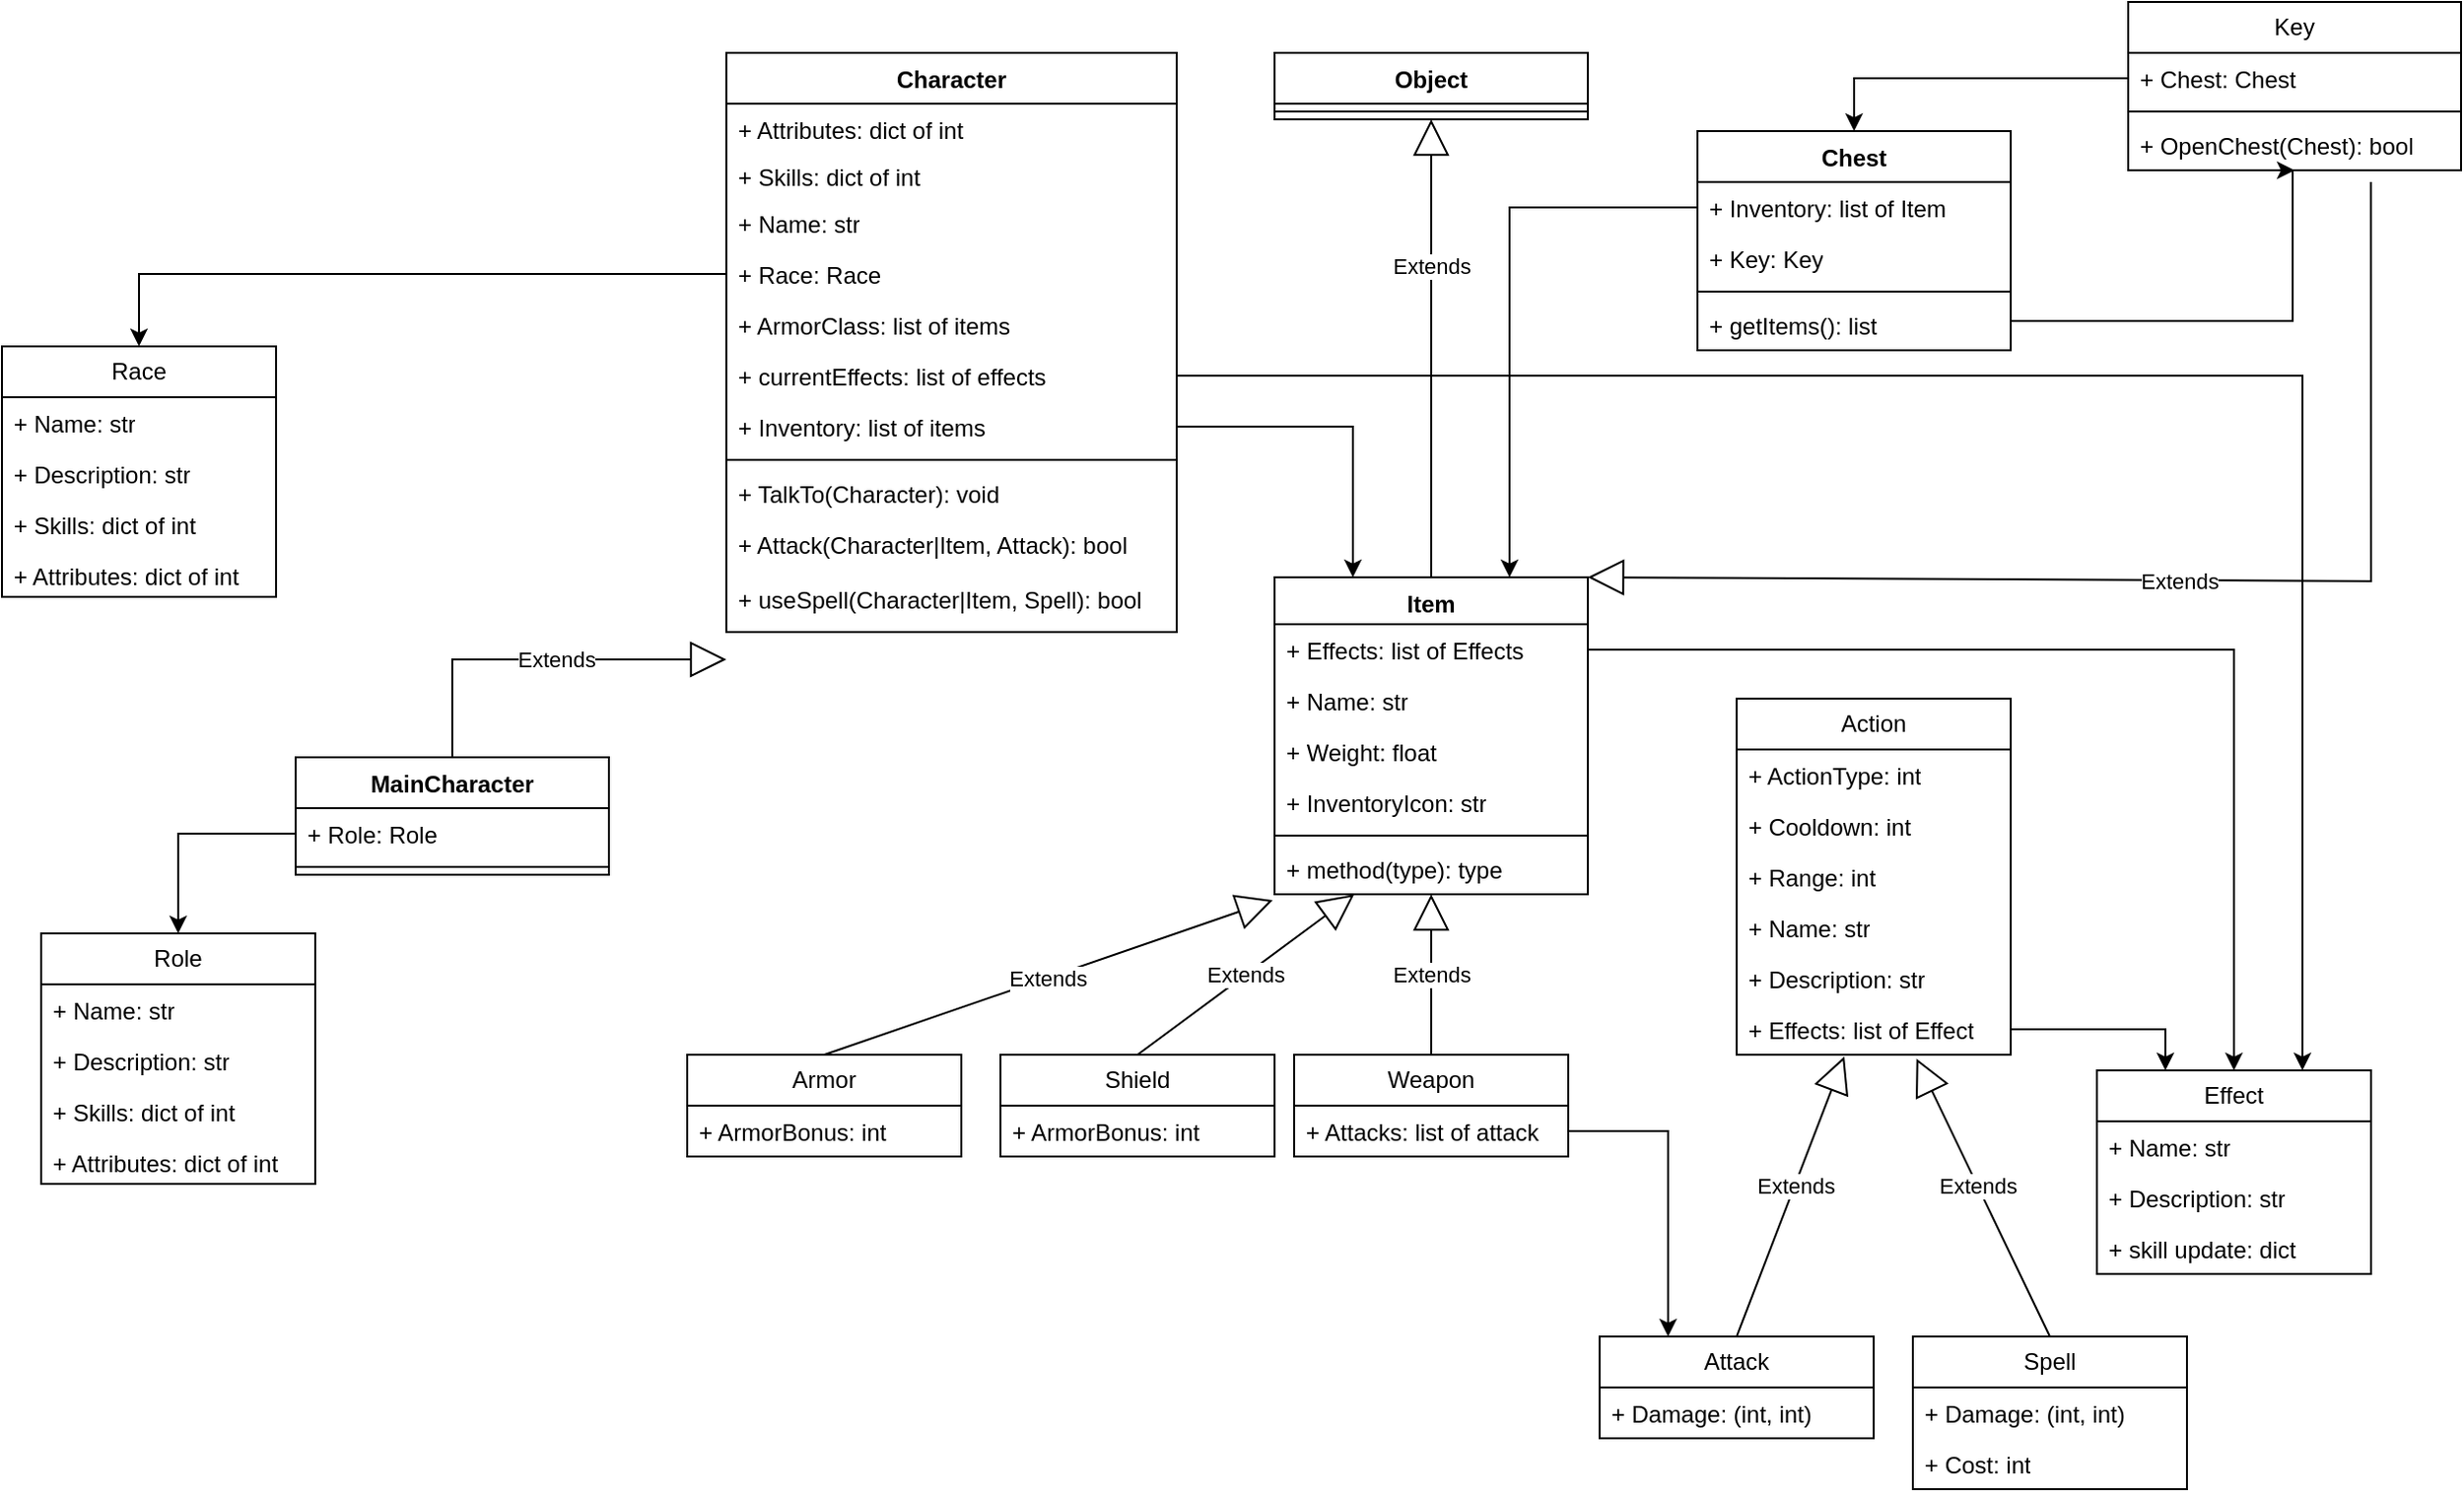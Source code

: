 <mxfile version="22.0.8" type="device">
  <diagram id="C5RBs43oDa-KdzZeNtuy" name="Page-1">
    <mxGraphModel dx="1313" dy="1535" grid="1" gridSize="10" guides="1" tooltips="1" connect="1" arrows="1" fold="1" page="1" pageScale="1" pageWidth="1169" pageHeight="827" math="0" shadow="0">
      <root>
        <mxCell id="WIyWlLk6GJQsqaUBKTNV-0" />
        <mxCell id="WIyWlLk6GJQsqaUBKTNV-1" parent="WIyWlLk6GJQsqaUBKTNV-0" />
        <mxCell id="-Of4wombczSzE261W_Wt-4" value="Character" style="swimlane;fontStyle=1;align=center;verticalAlign=top;childLayout=stackLayout;horizontal=1;startSize=26;horizontalStack=0;resizeParent=1;resizeParentMax=0;resizeLast=0;collapsible=1;marginBottom=0;whiteSpace=wrap;html=1;" parent="WIyWlLk6GJQsqaUBKTNV-1" vertex="1">
          <mxGeometry x="410" y="10" width="230" height="296" as="geometry" />
        </mxCell>
        <mxCell id="-Of4wombczSzE261W_Wt-5" value="&lt;div&gt;+ Attributes: dict of int&lt;/div&gt;" style="text;strokeColor=none;fillColor=none;align=left;verticalAlign=top;spacingLeft=4;spacingRight=4;overflow=hidden;rotatable=0;points=[[0,0.5],[1,0.5]];portConstraint=eastwest;whiteSpace=wrap;html=1;" parent="-Of4wombczSzE261W_Wt-4" vertex="1">
          <mxGeometry y="26" width="230" height="24" as="geometry" />
        </mxCell>
        <mxCell id="MOUdnY-caVPUV64y-SFN-2" value="&lt;div&gt;+ Skills: dict of int&lt;/div&gt;" style="text;strokeColor=none;fillColor=none;align=left;verticalAlign=top;spacingLeft=4;spacingRight=4;overflow=hidden;rotatable=0;points=[[0,0.5],[1,0.5]];portConstraint=eastwest;whiteSpace=wrap;html=1;" parent="-Of4wombczSzE261W_Wt-4" vertex="1">
          <mxGeometry y="50" width="230" height="24" as="geometry" />
        </mxCell>
        <mxCell id="-Of4wombczSzE261W_Wt-9" value="+ Name: str" style="text;strokeColor=none;fillColor=none;align=left;verticalAlign=top;spacingLeft=4;spacingRight=4;overflow=hidden;rotatable=0;points=[[0,0.5],[1,0.5]];portConstraint=eastwest;whiteSpace=wrap;html=1;" parent="-Of4wombczSzE261W_Wt-4" vertex="1">
          <mxGeometry y="74" width="230" height="26" as="geometry" />
        </mxCell>
        <mxCell id="-Of4wombczSzE261W_Wt-31" value="+ Race: Race" style="text;strokeColor=none;fillColor=none;align=left;verticalAlign=top;spacingLeft=4;spacingRight=4;overflow=hidden;rotatable=0;points=[[0,0.5],[1,0.5]];portConstraint=eastwest;whiteSpace=wrap;html=1;" parent="-Of4wombczSzE261W_Wt-4" vertex="1">
          <mxGeometry y="100" width="230" height="26" as="geometry" />
        </mxCell>
        <mxCell id="fvTu0mUYT2evhwTE3Fbc-13" value="+ ArmorClass: list of items" style="text;strokeColor=none;fillColor=none;align=left;verticalAlign=top;spacingLeft=4;spacingRight=4;overflow=hidden;rotatable=0;points=[[0,0.5],[1,0.5]];portConstraint=eastwest;whiteSpace=wrap;html=1;" parent="-Of4wombczSzE261W_Wt-4" vertex="1">
          <mxGeometry y="126" width="230" height="26" as="geometry" />
        </mxCell>
        <mxCell id="-Of4wombczSzE261W_Wt-10" value="+ currentEffects: list of effects" style="text;strokeColor=none;fillColor=none;align=left;verticalAlign=top;spacingLeft=4;spacingRight=4;overflow=hidden;rotatable=0;points=[[0,0.5],[1,0.5]];portConstraint=eastwest;whiteSpace=wrap;html=1;" parent="-Of4wombczSzE261W_Wt-4" vertex="1">
          <mxGeometry y="152" width="230" height="26" as="geometry" />
        </mxCell>
        <mxCell id="0DcOEsJYZmG5Nri_Sr45-0" value="+ Inventory: list of items" style="text;strokeColor=none;fillColor=none;align=left;verticalAlign=top;spacingLeft=4;spacingRight=4;overflow=hidden;rotatable=0;points=[[0,0.5],[1,0.5]];portConstraint=eastwest;whiteSpace=wrap;html=1;" parent="-Of4wombczSzE261W_Wt-4" vertex="1">
          <mxGeometry y="178" width="230" height="26" as="geometry" />
        </mxCell>
        <mxCell id="-Of4wombczSzE261W_Wt-6" value="" style="line;strokeWidth=1;fillColor=none;align=left;verticalAlign=middle;spacingTop=-1;spacingLeft=3;spacingRight=3;rotatable=0;labelPosition=right;points=[];portConstraint=eastwest;strokeColor=inherit;" parent="-Of4wombczSzE261W_Wt-4" vertex="1">
          <mxGeometry y="204" width="230" height="8" as="geometry" />
        </mxCell>
        <mxCell id="fvTu0mUYT2evhwTE3Fbc-17" value="&lt;div&gt;+ TalkTo(Character): void&lt;/div&gt;" style="text;strokeColor=none;fillColor=none;align=left;verticalAlign=top;spacingLeft=4;spacingRight=4;overflow=hidden;rotatable=0;points=[[0,0.5],[1,0.5]];portConstraint=eastwest;whiteSpace=wrap;html=1;" parent="-Of4wombczSzE261W_Wt-4" vertex="1">
          <mxGeometry y="212" width="230" height="26" as="geometry" />
        </mxCell>
        <mxCell id="fvTu0mUYT2evhwTE3Fbc-18" value="+ Attack(Character|Item, Attack): bool" style="text;strokeColor=none;fillColor=none;align=left;verticalAlign=top;spacingLeft=4;spacingRight=4;overflow=hidden;rotatable=0;points=[[0,0.5],[1,0.5]];portConstraint=eastwest;whiteSpace=wrap;html=1;" parent="-Of4wombczSzE261W_Wt-4" vertex="1">
          <mxGeometry y="238" width="230" height="28" as="geometry" />
        </mxCell>
        <mxCell id="fvTu0mUYT2evhwTE3Fbc-14" value="+ useSpell(Character|Item, Spell): bool" style="text;strokeColor=none;fillColor=none;align=left;verticalAlign=top;spacingLeft=4;spacingRight=4;overflow=hidden;rotatable=0;points=[[0,0.5],[1,0.5]];portConstraint=eastwest;whiteSpace=wrap;html=1;" parent="-Of4wombczSzE261W_Wt-4" vertex="1">
          <mxGeometry y="266" width="230" height="30" as="geometry" />
        </mxCell>
        <mxCell id="-Of4wombczSzE261W_Wt-17" value="Item" style="swimlane;fontStyle=1;align=center;verticalAlign=top;childLayout=stackLayout;horizontal=1;startSize=24;horizontalStack=0;resizeParent=1;resizeParentMax=0;resizeLast=0;collapsible=1;marginBottom=0;whiteSpace=wrap;html=1;" parent="WIyWlLk6GJQsqaUBKTNV-1" vertex="1">
          <mxGeometry x="690" y="278" width="160" height="162" as="geometry" />
        </mxCell>
        <mxCell id="-Of4wombczSzE261W_Wt-18" value="+ Effects: list of Effects" style="text;strokeColor=none;fillColor=none;align=left;verticalAlign=top;spacingLeft=4;spacingRight=4;overflow=hidden;rotatable=0;points=[[0,0.5],[1,0.5]];portConstraint=eastwest;whiteSpace=wrap;html=1;" parent="-Of4wombczSzE261W_Wt-17" vertex="1">
          <mxGeometry y="24" width="160" height="26" as="geometry" />
        </mxCell>
        <mxCell id="-Of4wombczSzE261W_Wt-29" value="+ Name: str" style="text;strokeColor=none;fillColor=none;align=left;verticalAlign=top;spacingLeft=4;spacingRight=4;overflow=hidden;rotatable=0;points=[[0,0.5],[1,0.5]];portConstraint=eastwest;whiteSpace=wrap;html=1;" parent="-Of4wombczSzE261W_Wt-17" vertex="1">
          <mxGeometry y="50" width="160" height="26" as="geometry" />
        </mxCell>
        <mxCell id="-Of4wombczSzE261W_Wt-30" value="+ Weight: float" style="text;strokeColor=none;fillColor=none;align=left;verticalAlign=top;spacingLeft=4;spacingRight=4;overflow=hidden;rotatable=0;points=[[0,0.5],[1,0.5]];portConstraint=eastwest;whiteSpace=wrap;html=1;" parent="-Of4wombczSzE261W_Wt-17" vertex="1">
          <mxGeometry y="76" width="160" height="26" as="geometry" />
        </mxCell>
        <mxCell id="RPRa-cRDc_pOU4jcmgdS-2" value="+ InventoryIcon: str" style="text;strokeColor=none;fillColor=none;align=left;verticalAlign=top;spacingLeft=4;spacingRight=4;overflow=hidden;rotatable=0;points=[[0,0.5],[1,0.5]];portConstraint=eastwest;whiteSpace=wrap;html=1;" parent="-Of4wombczSzE261W_Wt-17" vertex="1">
          <mxGeometry y="102" width="160" height="26" as="geometry" />
        </mxCell>
        <mxCell id="-Of4wombczSzE261W_Wt-19" value="" style="line;strokeWidth=1;fillColor=none;align=left;verticalAlign=middle;spacingTop=-1;spacingLeft=3;spacingRight=3;rotatable=0;labelPosition=right;points=[];portConstraint=eastwest;strokeColor=inherit;" parent="-Of4wombczSzE261W_Wt-17" vertex="1">
          <mxGeometry y="128" width="160" height="8" as="geometry" />
        </mxCell>
        <mxCell id="-Of4wombczSzE261W_Wt-20" value="+ method(type): type" style="text;strokeColor=none;fillColor=none;align=left;verticalAlign=top;spacingLeft=4;spacingRight=4;overflow=hidden;rotatable=0;points=[[0,0.5],[1,0.5]];portConstraint=eastwest;whiteSpace=wrap;html=1;" parent="-Of4wombczSzE261W_Wt-17" vertex="1">
          <mxGeometry y="136" width="160" height="26" as="geometry" />
        </mxCell>
        <mxCell id="-Of4wombczSzE261W_Wt-21" style="edgeStyle=orthogonalEdgeStyle;rounded=0;orthogonalLoop=1;jettySize=auto;html=1;exitX=1;exitY=0.5;exitDx=0;exitDy=0;entryX=0.25;entryY=0;entryDx=0;entryDy=0;" parent="WIyWlLk6GJQsqaUBKTNV-1" source="0DcOEsJYZmG5Nri_Sr45-0" target="-Of4wombczSzE261W_Wt-17" edge="1">
          <mxGeometry relative="1" as="geometry" />
        </mxCell>
        <mxCell id="-Of4wombczSzE261W_Wt-22" value="Effect" style="swimlane;fontStyle=0;childLayout=stackLayout;horizontal=1;startSize=26;fillColor=none;horizontalStack=0;resizeParent=1;resizeParentMax=0;resizeLast=0;collapsible=1;marginBottom=0;whiteSpace=wrap;html=1;" parent="WIyWlLk6GJQsqaUBKTNV-1" vertex="1">
          <mxGeometry x="1110" y="530" width="140" height="104" as="geometry" />
        </mxCell>
        <mxCell id="-Of4wombczSzE261W_Wt-23" value="+ Name: str" style="text;strokeColor=none;fillColor=none;align=left;verticalAlign=top;spacingLeft=4;spacingRight=4;overflow=hidden;rotatable=0;points=[[0,0.5],[1,0.5]];portConstraint=eastwest;whiteSpace=wrap;html=1;" parent="-Of4wombczSzE261W_Wt-22" vertex="1">
          <mxGeometry y="26" width="140" height="26" as="geometry" />
        </mxCell>
        <mxCell id="-Of4wombczSzE261W_Wt-24" value="+ Description: str" style="text;strokeColor=none;fillColor=none;align=left;verticalAlign=top;spacingLeft=4;spacingRight=4;overflow=hidden;rotatable=0;points=[[0,0.5],[1,0.5]];portConstraint=eastwest;whiteSpace=wrap;html=1;" parent="-Of4wombczSzE261W_Wt-22" vertex="1">
          <mxGeometry y="52" width="140" height="26" as="geometry" />
        </mxCell>
        <mxCell id="-Of4wombczSzE261W_Wt-25" value="+ skill update: dict" style="text;strokeColor=none;fillColor=none;align=left;verticalAlign=top;spacingLeft=4;spacingRight=4;overflow=hidden;rotatable=0;points=[[0,0.5],[1,0.5]];portConstraint=eastwest;whiteSpace=wrap;html=1;" parent="-Of4wombczSzE261W_Wt-22" vertex="1">
          <mxGeometry y="78" width="140" height="26" as="geometry" />
        </mxCell>
        <mxCell id="-Of4wombczSzE261W_Wt-26" style="edgeStyle=orthogonalEdgeStyle;rounded=0;orthogonalLoop=1;jettySize=auto;html=1;exitX=1;exitY=0.5;exitDx=0;exitDy=0;entryX=0.5;entryY=0;entryDx=0;entryDy=0;" parent="WIyWlLk6GJQsqaUBKTNV-1" source="-Of4wombczSzE261W_Wt-18" target="-Of4wombczSzE261W_Wt-22" edge="1">
          <mxGeometry relative="1" as="geometry" />
        </mxCell>
        <mxCell id="-Of4wombczSzE261W_Wt-33" value="MainCharacter" style="swimlane;fontStyle=1;align=center;verticalAlign=top;childLayout=stackLayout;horizontal=1;startSize=26;horizontalStack=0;resizeParent=1;resizeParentMax=0;resizeLast=0;collapsible=1;marginBottom=0;whiteSpace=wrap;html=1;" parent="WIyWlLk6GJQsqaUBKTNV-1" vertex="1">
          <mxGeometry x="190" y="370" width="160" height="60" as="geometry" />
        </mxCell>
        <mxCell id="-Of4wombczSzE261W_Wt-37" value="+ Role: Role " style="text;strokeColor=none;fillColor=none;align=left;verticalAlign=top;spacingLeft=4;spacingRight=4;overflow=hidden;rotatable=0;points=[[0,0.5],[1,0.5]];portConstraint=eastwest;whiteSpace=wrap;html=1;" parent="-Of4wombczSzE261W_Wt-33" vertex="1">
          <mxGeometry y="26" width="160" height="26" as="geometry" />
        </mxCell>
        <mxCell id="-Of4wombczSzE261W_Wt-39" value="" style="line;strokeWidth=1;fillColor=none;align=left;verticalAlign=middle;spacingTop=-1;spacingLeft=3;spacingRight=3;rotatable=0;labelPosition=right;points=[];portConstraint=eastwest;strokeColor=inherit;" parent="-Of4wombczSzE261W_Wt-33" vertex="1">
          <mxGeometry y="52" width="160" height="8" as="geometry" />
        </mxCell>
        <mxCell id="-Of4wombczSzE261W_Wt-43" value="Extends" style="endArrow=block;endSize=16;endFill=0;html=1;rounded=0;exitX=0.5;exitY=0;exitDx=0;exitDy=0;" parent="WIyWlLk6GJQsqaUBKTNV-1" source="-Of4wombczSzE261W_Wt-33" edge="1">
          <mxGeometry x="0.085" width="160" relative="1" as="geometry">
            <mxPoint x="410" y="444" as="sourcePoint" />
            <mxPoint x="410" y="320" as="targetPoint" />
            <Array as="points">
              <mxPoint x="270" y="320" />
            </Array>
            <mxPoint as="offset" />
          </mxGeometry>
        </mxCell>
        <mxCell id="z-vl7wbVkfQlI0P1TKPX-2" value="Race" style="swimlane;fontStyle=0;childLayout=stackLayout;horizontal=1;startSize=26;fillColor=none;horizontalStack=0;resizeParent=1;resizeParentMax=0;resizeLast=0;collapsible=1;marginBottom=0;whiteSpace=wrap;html=1;" parent="WIyWlLk6GJQsqaUBKTNV-1" vertex="1">
          <mxGeometry x="40" y="160" width="140" height="128" as="geometry" />
        </mxCell>
        <mxCell id="z-vl7wbVkfQlI0P1TKPX-3" value="+ Name: str" style="text;strokeColor=none;fillColor=none;align=left;verticalAlign=top;spacingLeft=4;spacingRight=4;overflow=hidden;rotatable=0;points=[[0,0.5],[1,0.5]];portConstraint=eastwest;whiteSpace=wrap;html=1;" parent="z-vl7wbVkfQlI0P1TKPX-2" vertex="1">
          <mxGeometry y="26" width="140" height="26" as="geometry" />
        </mxCell>
        <mxCell id="z-vl7wbVkfQlI0P1TKPX-4" value="+ Description: str" style="text;strokeColor=none;fillColor=none;align=left;verticalAlign=top;spacingLeft=4;spacingRight=4;overflow=hidden;rotatable=0;points=[[0,0.5],[1,0.5]];portConstraint=eastwest;whiteSpace=wrap;html=1;" parent="z-vl7wbVkfQlI0P1TKPX-2" vertex="1">
          <mxGeometry y="52" width="140" height="26" as="geometry" />
        </mxCell>
        <mxCell id="z-vl7wbVkfQlI0P1TKPX-5" value="+ Skills: dict of int" style="text;strokeColor=none;fillColor=none;align=left;verticalAlign=top;spacingLeft=4;spacingRight=4;overflow=hidden;rotatable=0;points=[[0,0.5],[1,0.5]];portConstraint=eastwest;whiteSpace=wrap;html=1;" parent="z-vl7wbVkfQlI0P1TKPX-2" vertex="1">
          <mxGeometry y="78" width="140" height="26" as="geometry" />
        </mxCell>
        <mxCell id="qp2rWRi1lzfYH8NBM5x0-27" value="&lt;div&gt;+ Attributes: dict of int&lt;/div&gt;" style="text;strokeColor=none;fillColor=none;align=left;verticalAlign=top;spacingLeft=4;spacingRight=4;overflow=hidden;rotatable=0;points=[[0,0.5],[1,0.5]];portConstraint=eastwest;whiteSpace=wrap;html=1;" parent="z-vl7wbVkfQlI0P1TKPX-2" vertex="1">
          <mxGeometry y="104" width="140" height="24" as="geometry" />
        </mxCell>
        <mxCell id="z-vl7wbVkfQlI0P1TKPX-6" style="edgeStyle=orthogonalEdgeStyle;rounded=0;orthogonalLoop=1;jettySize=auto;html=1;exitX=0;exitY=0.5;exitDx=0;exitDy=0;entryX=0.5;entryY=0;entryDx=0;entryDy=0;" parent="WIyWlLk6GJQsqaUBKTNV-1" source="-Of4wombczSzE261W_Wt-31" target="z-vl7wbVkfQlI0P1TKPX-2" edge="1">
          <mxGeometry relative="1" as="geometry" />
        </mxCell>
        <mxCell id="z-vl7wbVkfQlI0P1TKPX-7" value="Spell" style="swimlane;fontStyle=0;childLayout=stackLayout;horizontal=1;startSize=26;fillColor=none;horizontalStack=0;resizeParent=1;resizeParentMax=0;resizeLast=0;collapsible=1;marginBottom=0;whiteSpace=wrap;html=1;" parent="WIyWlLk6GJQsqaUBKTNV-1" vertex="1">
          <mxGeometry x="1016" y="666" width="140" height="78" as="geometry" />
        </mxCell>
        <mxCell id="z-vl7wbVkfQlI0P1TKPX-8" value="+ Damage: (int, int)" style="text;strokeColor=none;fillColor=none;align=left;verticalAlign=top;spacingLeft=4;spacingRight=4;overflow=hidden;rotatable=0;points=[[0,0.5],[1,0.5]];portConstraint=eastwest;whiteSpace=wrap;html=1;" parent="z-vl7wbVkfQlI0P1TKPX-7" vertex="1">
          <mxGeometry y="26" width="140" height="26" as="geometry" />
        </mxCell>
        <mxCell id="qp2rWRi1lzfYH8NBM5x0-6" value="+ Cost: int" style="text;strokeColor=none;fillColor=none;align=left;verticalAlign=top;spacingLeft=4;spacingRight=4;overflow=hidden;rotatable=0;points=[[0,0.5],[1,0.5]];portConstraint=eastwest;whiteSpace=wrap;html=1;" parent="z-vl7wbVkfQlI0P1TKPX-7" vertex="1">
          <mxGeometry y="52" width="140" height="26" as="geometry" />
        </mxCell>
        <mxCell id="z-vl7wbVkfQlI0P1TKPX-11" value="&lt;div&gt;Object&lt;/div&gt;" style="swimlane;fontStyle=1;align=center;verticalAlign=top;childLayout=stackLayout;horizontal=1;startSize=26;horizontalStack=0;resizeParent=1;resizeParentMax=0;resizeLast=0;collapsible=1;marginBottom=0;whiteSpace=wrap;html=1;" parent="WIyWlLk6GJQsqaUBKTNV-1" vertex="1">
          <mxGeometry x="690" y="10" width="160" height="34" as="geometry" />
        </mxCell>
        <mxCell id="z-vl7wbVkfQlI0P1TKPX-13" value="" style="line;strokeWidth=1;fillColor=none;align=left;verticalAlign=middle;spacingTop=-1;spacingLeft=3;spacingRight=3;rotatable=0;labelPosition=right;points=[];portConstraint=eastwest;strokeColor=inherit;" parent="z-vl7wbVkfQlI0P1TKPX-11" vertex="1">
          <mxGeometry y="26" width="160" height="8" as="geometry" />
        </mxCell>
        <mxCell id="z-vl7wbVkfQlI0P1TKPX-15" value="Extends" style="endArrow=block;endSize=16;endFill=0;html=1;rounded=0;exitX=0.5;exitY=0;exitDx=0;exitDy=0;entryX=0.5;entryY=1;entryDx=0;entryDy=0;" parent="WIyWlLk6GJQsqaUBKTNV-1" source="-Of4wombczSzE261W_Wt-17" target="z-vl7wbVkfQlI0P1TKPX-11" edge="1">
          <mxGeometry x="0.357" width="160" relative="1" as="geometry">
            <mxPoint x="650" y="320" as="sourcePoint" />
            <mxPoint x="810" y="320" as="targetPoint" />
            <Array as="points" />
            <mxPoint as="offset" />
          </mxGeometry>
        </mxCell>
        <mxCell id="SbP__kPD45-1LL1o_Cg1-0" value="Chest" style="swimlane;fontStyle=1;align=center;verticalAlign=top;childLayout=stackLayout;horizontal=1;startSize=26;horizontalStack=0;resizeParent=1;resizeParentMax=0;resizeLast=0;collapsible=1;marginBottom=0;whiteSpace=wrap;html=1;" parent="WIyWlLk6GJQsqaUBKTNV-1" vertex="1">
          <mxGeometry x="906" y="50" width="160" height="112" as="geometry" />
        </mxCell>
        <mxCell id="SbP__kPD45-1LL1o_Cg1-1" value="+ Inventory: list of Item" style="text;strokeColor=none;fillColor=none;align=left;verticalAlign=top;spacingLeft=4;spacingRight=4;overflow=hidden;rotatable=0;points=[[0,0.5],[1,0.5]];portConstraint=eastwest;whiteSpace=wrap;html=1;" parent="SbP__kPD45-1LL1o_Cg1-0" vertex="1">
          <mxGeometry y="26" width="160" height="26" as="geometry" />
        </mxCell>
        <mxCell id="qp2rWRi1lzfYH8NBM5x0-3" value="+ Key: Key" style="text;strokeColor=none;fillColor=none;align=left;verticalAlign=top;spacingLeft=4;spacingRight=4;overflow=hidden;rotatable=0;points=[[0,0.5],[1,0.5]];portConstraint=eastwest;whiteSpace=wrap;html=1;" parent="SbP__kPD45-1LL1o_Cg1-0" vertex="1">
          <mxGeometry y="52" width="160" height="26" as="geometry" />
        </mxCell>
        <mxCell id="SbP__kPD45-1LL1o_Cg1-2" value="" style="line;strokeWidth=1;fillColor=none;align=left;verticalAlign=middle;spacingTop=-1;spacingLeft=3;spacingRight=3;rotatable=0;labelPosition=right;points=[];portConstraint=eastwest;strokeColor=inherit;" parent="SbP__kPD45-1LL1o_Cg1-0" vertex="1">
          <mxGeometry y="78" width="160" height="8" as="geometry" />
        </mxCell>
        <mxCell id="SbP__kPD45-1LL1o_Cg1-5" value="+ getItems(): list" style="text;strokeColor=none;fillColor=none;align=left;verticalAlign=top;spacingLeft=4;spacingRight=4;overflow=hidden;rotatable=0;points=[[0,0.5],[1,0.5]];portConstraint=eastwest;whiteSpace=wrap;html=1;" parent="SbP__kPD45-1LL1o_Cg1-0" vertex="1">
          <mxGeometry y="86" width="160" height="26" as="geometry" />
        </mxCell>
        <mxCell id="SbP__kPD45-1LL1o_Cg1-4" style="edgeStyle=orthogonalEdgeStyle;rounded=0;orthogonalLoop=1;jettySize=auto;html=1;exitX=0;exitY=0.5;exitDx=0;exitDy=0;entryX=0.75;entryY=0;entryDx=0;entryDy=0;" parent="WIyWlLk6GJQsqaUBKTNV-1" source="SbP__kPD45-1LL1o_Cg1-1" target="-Of4wombczSzE261W_Wt-17" edge="1">
          <mxGeometry relative="1" as="geometry" />
        </mxCell>
        <mxCell id="SbP__kPD45-1LL1o_Cg1-8" value="Attack" style="swimlane;fontStyle=0;childLayout=stackLayout;horizontal=1;startSize=26;fillColor=none;horizontalStack=0;resizeParent=1;resizeParentMax=0;resizeLast=0;collapsible=1;marginBottom=0;whiteSpace=wrap;html=1;" parent="WIyWlLk6GJQsqaUBKTNV-1" vertex="1">
          <mxGeometry x="856" y="666" width="140" height="52" as="geometry" />
        </mxCell>
        <mxCell id="SbP__kPD45-1LL1o_Cg1-9" value="+ Damage: (int, int)" style="text;strokeColor=none;fillColor=none;align=left;verticalAlign=top;spacingLeft=4;spacingRight=4;overflow=hidden;rotatable=0;points=[[0,0.5],[1,0.5]];portConstraint=eastwest;whiteSpace=wrap;html=1;" parent="SbP__kPD45-1LL1o_Cg1-8" vertex="1">
          <mxGeometry y="26" width="140" height="26" as="geometry" />
        </mxCell>
        <mxCell id="qp2rWRi1lzfYH8NBM5x0-10" value="Action" style="swimlane;fontStyle=0;childLayout=stackLayout;horizontal=1;startSize=26;fillColor=none;horizontalStack=0;resizeParent=1;resizeParentMax=0;resizeLast=0;collapsible=1;marginBottom=0;whiteSpace=wrap;html=1;" parent="WIyWlLk6GJQsqaUBKTNV-1" vertex="1">
          <mxGeometry x="926" y="340" width="140" height="182" as="geometry" />
        </mxCell>
        <mxCell id="qp2rWRi1lzfYH8NBM5x0-11" value="+ ActionType: int" style="text;strokeColor=none;fillColor=none;align=left;verticalAlign=top;spacingLeft=4;spacingRight=4;overflow=hidden;rotatable=0;points=[[0,0.5],[1,0.5]];portConstraint=eastwest;whiteSpace=wrap;html=1;" parent="qp2rWRi1lzfYH8NBM5x0-10" vertex="1">
          <mxGeometry y="26" width="140" height="26" as="geometry" />
        </mxCell>
        <mxCell id="qp2rWRi1lzfYH8NBM5x0-12" value="&lt;div&gt;+ Cooldown: int&lt;/div&gt;" style="text;strokeColor=none;fillColor=none;align=left;verticalAlign=top;spacingLeft=4;spacingRight=4;overflow=hidden;rotatable=0;points=[[0,0.5],[1,0.5]];portConstraint=eastwest;whiteSpace=wrap;html=1;" parent="qp2rWRi1lzfYH8NBM5x0-10" vertex="1">
          <mxGeometry y="52" width="140" height="26" as="geometry" />
        </mxCell>
        <mxCell id="qp2rWRi1lzfYH8NBM5x0-13" value="+ Range: int" style="text;strokeColor=none;fillColor=none;align=left;verticalAlign=top;spacingLeft=4;spacingRight=4;overflow=hidden;rotatable=0;points=[[0,0.5],[1,0.5]];portConstraint=eastwest;whiteSpace=wrap;html=1;" parent="qp2rWRi1lzfYH8NBM5x0-10" vertex="1">
          <mxGeometry y="78" width="140" height="26" as="geometry" />
        </mxCell>
        <mxCell id="qp2rWRi1lzfYH8NBM5x0-14" value="+ Name: str" style="text;strokeColor=none;fillColor=none;align=left;verticalAlign=top;spacingLeft=4;spacingRight=4;overflow=hidden;rotatable=0;points=[[0,0.5],[1,0.5]];portConstraint=eastwest;whiteSpace=wrap;html=1;" parent="qp2rWRi1lzfYH8NBM5x0-10" vertex="1">
          <mxGeometry y="104" width="140" height="26" as="geometry" />
        </mxCell>
        <mxCell id="qp2rWRi1lzfYH8NBM5x0-15" value="+ Description: str" style="text;strokeColor=none;fillColor=none;align=left;verticalAlign=top;spacingLeft=4;spacingRight=4;overflow=hidden;rotatable=0;points=[[0,0.5],[1,0.5]];portConstraint=eastwest;whiteSpace=wrap;html=1;" parent="qp2rWRi1lzfYH8NBM5x0-10" vertex="1">
          <mxGeometry y="130" width="140" height="26" as="geometry" />
        </mxCell>
        <mxCell id="qp2rWRi1lzfYH8NBM5x0-0" value="+ Effects: list of Effect" style="text;strokeColor=none;fillColor=none;align=left;verticalAlign=top;spacingLeft=4;spacingRight=4;overflow=hidden;rotatable=0;points=[[0,0.5],[1,0.5]];portConstraint=eastwest;whiteSpace=wrap;html=1;" parent="qp2rWRi1lzfYH8NBM5x0-10" vertex="1">
          <mxGeometry y="156" width="140" height="26" as="geometry" />
        </mxCell>
        <mxCell id="qp2rWRi1lzfYH8NBM5x0-18" style="edgeStyle=orthogonalEdgeStyle;rounded=0;orthogonalLoop=1;jettySize=auto;html=1;exitX=1;exitY=0.5;exitDx=0;exitDy=0;entryX=0.25;entryY=0;entryDx=0;entryDy=0;" parent="WIyWlLk6GJQsqaUBKTNV-1" source="qp2rWRi1lzfYH8NBM5x0-0" target="-Of4wombczSzE261W_Wt-22" edge="1">
          <mxGeometry relative="1" as="geometry" />
        </mxCell>
        <mxCell id="qp2rWRi1lzfYH8NBM5x0-19" value="Extends" style="endArrow=block;endSize=16;endFill=0;html=1;rounded=0;exitX=0.5;exitY=0;exitDx=0;exitDy=0;entryX=0.393;entryY=1.036;entryDx=0;entryDy=0;entryPerimeter=0;" parent="WIyWlLk6GJQsqaUBKTNV-1" source="SbP__kPD45-1LL1o_Cg1-8" target="qp2rWRi1lzfYH8NBM5x0-0" edge="1">
          <mxGeometry x="0.085" width="160" relative="1" as="geometry">
            <mxPoint x="616" y="588" as="sourcePoint" />
            <mxPoint x="926" y="570" as="targetPoint" />
            <Array as="points" />
            <mxPoint as="offset" />
          </mxGeometry>
        </mxCell>
        <mxCell id="qp2rWRi1lzfYH8NBM5x0-20" value="Extends" style="endArrow=block;endSize=16;endFill=0;html=1;rounded=0;exitX=0.5;exitY=0;exitDx=0;exitDy=0;entryX=0.656;entryY=1.077;entryDx=0;entryDy=0;entryPerimeter=0;" parent="WIyWlLk6GJQsqaUBKTNV-1" source="z-vl7wbVkfQlI0P1TKPX-7" target="qp2rWRi1lzfYH8NBM5x0-0" edge="1">
          <mxGeometry x="0.085" width="160" relative="1" as="geometry">
            <mxPoint x="886" y="690" as="sourcePoint" />
            <mxPoint x="964.62" y="590.314" as="targetPoint" />
            <Array as="points" />
            <mxPoint as="offset" />
          </mxGeometry>
        </mxCell>
        <mxCell id="qp2rWRi1lzfYH8NBM5x0-21" value="Role" style="swimlane;fontStyle=0;childLayout=stackLayout;horizontal=1;startSize=26;fillColor=none;horizontalStack=0;resizeParent=1;resizeParentMax=0;resizeLast=0;collapsible=1;marginBottom=0;whiteSpace=wrap;html=1;" parent="WIyWlLk6GJQsqaUBKTNV-1" vertex="1">
          <mxGeometry x="60" y="460" width="140" height="128" as="geometry" />
        </mxCell>
        <mxCell id="qp2rWRi1lzfYH8NBM5x0-22" value="+ Name: str" style="text;strokeColor=none;fillColor=none;align=left;verticalAlign=top;spacingLeft=4;spacingRight=4;overflow=hidden;rotatable=0;points=[[0,0.5],[1,0.5]];portConstraint=eastwest;whiteSpace=wrap;html=1;" parent="qp2rWRi1lzfYH8NBM5x0-21" vertex="1">
          <mxGeometry y="26" width="140" height="26" as="geometry" />
        </mxCell>
        <mxCell id="qp2rWRi1lzfYH8NBM5x0-23" value="+ Description: str" style="text;strokeColor=none;fillColor=none;align=left;verticalAlign=top;spacingLeft=4;spacingRight=4;overflow=hidden;rotatable=0;points=[[0,0.5],[1,0.5]];portConstraint=eastwest;whiteSpace=wrap;html=1;" parent="qp2rWRi1lzfYH8NBM5x0-21" vertex="1">
          <mxGeometry y="52" width="140" height="26" as="geometry" />
        </mxCell>
        <mxCell id="qp2rWRi1lzfYH8NBM5x0-24" value="+ Skills: dict of int" style="text;strokeColor=none;fillColor=none;align=left;verticalAlign=top;spacingLeft=4;spacingRight=4;overflow=hidden;rotatable=0;points=[[0,0.5],[1,0.5]];portConstraint=eastwest;whiteSpace=wrap;html=1;" parent="qp2rWRi1lzfYH8NBM5x0-21" vertex="1">
          <mxGeometry y="78" width="140" height="26" as="geometry" />
        </mxCell>
        <mxCell id="qp2rWRi1lzfYH8NBM5x0-28" value="&lt;div&gt;+ Attributes: dict of int&lt;/div&gt;" style="text;strokeColor=none;fillColor=none;align=left;verticalAlign=top;spacingLeft=4;spacingRight=4;overflow=hidden;rotatable=0;points=[[0,0.5],[1,0.5]];portConstraint=eastwest;whiteSpace=wrap;html=1;" parent="qp2rWRi1lzfYH8NBM5x0-21" vertex="1">
          <mxGeometry y="104" width="140" height="24" as="geometry" />
        </mxCell>
        <mxCell id="fvTu0mUYT2evhwTE3Fbc-4" value="Weapon" style="swimlane;fontStyle=0;childLayout=stackLayout;horizontal=1;startSize=26;fillColor=none;horizontalStack=0;resizeParent=1;resizeParentMax=0;resizeLast=0;collapsible=1;marginBottom=0;whiteSpace=wrap;html=1;" parent="WIyWlLk6GJQsqaUBKTNV-1" vertex="1">
          <mxGeometry x="700" y="522" width="140" height="52" as="geometry" />
        </mxCell>
        <mxCell id="fvTu0mUYT2evhwTE3Fbc-5" value="+ Attacks: list of attack" style="text;strokeColor=none;fillColor=none;align=left;verticalAlign=top;spacingLeft=4;spacingRight=4;overflow=hidden;rotatable=0;points=[[0,0.5],[1,0.5]];portConstraint=eastwest;whiteSpace=wrap;html=1;" parent="fvTu0mUYT2evhwTE3Fbc-4" vertex="1">
          <mxGeometry y="26" width="140" height="26" as="geometry" />
        </mxCell>
        <mxCell id="fvTu0mUYT2evhwTE3Fbc-8" style="edgeStyle=orthogonalEdgeStyle;rounded=0;orthogonalLoop=1;jettySize=auto;html=1;exitX=1;exitY=0.5;exitDx=0;exitDy=0;entryX=0.25;entryY=0;entryDx=0;entryDy=0;" parent="WIyWlLk6GJQsqaUBKTNV-1" source="fvTu0mUYT2evhwTE3Fbc-5" target="SbP__kPD45-1LL1o_Cg1-8" edge="1">
          <mxGeometry relative="1" as="geometry" />
        </mxCell>
        <mxCell id="fvTu0mUYT2evhwTE3Fbc-9" value="Extends" style="endArrow=block;endSize=16;endFill=0;html=1;rounded=0;exitX=0.5;exitY=0;exitDx=0;exitDy=0;entryX=0.5;entryY=1;entryDx=0;entryDy=0;" parent="WIyWlLk6GJQsqaUBKTNV-1" source="fvTu0mUYT2evhwTE3Fbc-4" target="-Of4wombczSzE261W_Wt-17" edge="1">
          <mxGeometry width="160" relative="1" as="geometry">
            <mxPoint x="496" y="530" as="sourcePoint" />
            <mxPoint x="746" y="420" as="targetPoint" />
          </mxGeometry>
        </mxCell>
        <mxCell id="fvTu0mUYT2evhwTE3Fbc-10" value="Shield" style="swimlane;fontStyle=0;childLayout=stackLayout;horizontal=1;startSize=26;fillColor=none;horizontalStack=0;resizeParent=1;resizeParentMax=0;resizeLast=0;collapsible=1;marginBottom=0;whiteSpace=wrap;html=1;" parent="WIyWlLk6GJQsqaUBKTNV-1" vertex="1">
          <mxGeometry x="550" y="522" width="140" height="52" as="geometry" />
        </mxCell>
        <mxCell id="fvTu0mUYT2evhwTE3Fbc-11" value="+ ArmorBonus: int" style="text;strokeColor=none;fillColor=none;align=left;verticalAlign=top;spacingLeft=4;spacingRight=4;overflow=hidden;rotatable=0;points=[[0,0.5],[1,0.5]];portConstraint=eastwest;whiteSpace=wrap;html=1;" parent="fvTu0mUYT2evhwTE3Fbc-10" vertex="1">
          <mxGeometry y="26" width="140" height="26" as="geometry" />
        </mxCell>
        <mxCell id="fvTu0mUYT2evhwTE3Fbc-12" value="Extends" style="endArrow=block;endSize=16;endFill=0;html=1;rounded=0;exitX=0.5;exitY=0;exitDx=0;exitDy=0;entryX=0.254;entryY=1.005;entryDx=0;entryDy=0;entryPerimeter=0;" parent="WIyWlLk6GJQsqaUBKTNV-1" source="fvTu0mUYT2evhwTE3Fbc-10" target="-Of4wombczSzE261W_Wt-20" edge="1">
          <mxGeometry width="160" relative="1" as="geometry">
            <mxPoint x="549.66" y="521" as="sourcePoint" />
            <mxPoint x="660" y="440" as="targetPoint" />
          </mxGeometry>
        </mxCell>
        <mxCell id="fvTu0mUYT2evhwTE3Fbc-15" style="edgeStyle=orthogonalEdgeStyle;rounded=0;orthogonalLoop=1;jettySize=auto;html=1;exitX=0;exitY=0.5;exitDx=0;exitDy=0;entryX=0.5;entryY=0;entryDx=0;entryDy=0;" parent="WIyWlLk6GJQsqaUBKTNV-1" source="-Of4wombczSzE261W_Wt-37" target="qp2rWRi1lzfYH8NBM5x0-21" edge="1">
          <mxGeometry relative="1" as="geometry" />
        </mxCell>
        <mxCell id="fvTu0mUYT2evhwTE3Fbc-23" value="Key" style="swimlane;fontStyle=0;childLayout=stackLayout;horizontal=1;startSize=26;fillColor=none;horizontalStack=0;resizeParent=1;resizeParentMax=0;resizeLast=0;collapsible=1;marginBottom=0;whiteSpace=wrap;html=1;" parent="WIyWlLk6GJQsqaUBKTNV-1" vertex="1">
          <mxGeometry x="1126" y="-16" width="170" height="86" as="geometry" />
        </mxCell>
        <mxCell id="fvTu0mUYT2evhwTE3Fbc-26" value="+ Chest: Chest" style="text;strokeColor=none;fillColor=none;align=left;verticalAlign=top;spacingLeft=4;spacingRight=4;overflow=hidden;rotatable=0;points=[[0,0.5],[1,0.5]];portConstraint=eastwest;whiteSpace=wrap;html=1;" parent="fvTu0mUYT2evhwTE3Fbc-23" vertex="1">
          <mxGeometry y="26" width="170" height="26" as="geometry" />
        </mxCell>
        <mxCell id="fvTu0mUYT2evhwTE3Fbc-29" value="" style="line;strokeWidth=1;fillColor=none;align=left;verticalAlign=middle;spacingTop=-1;spacingLeft=3;spacingRight=3;rotatable=0;labelPosition=right;points=[];portConstraint=eastwest;strokeColor=inherit;" parent="fvTu0mUYT2evhwTE3Fbc-23" vertex="1">
          <mxGeometry y="52" width="170" height="8" as="geometry" />
        </mxCell>
        <mxCell id="fvTu0mUYT2evhwTE3Fbc-30" value="+ OpenChest(Chest): bool" style="text;strokeColor=none;fillColor=none;align=left;verticalAlign=top;spacingLeft=4;spacingRight=4;overflow=hidden;rotatable=0;points=[[0,0.5],[1,0.5]];portConstraint=eastwest;whiteSpace=wrap;html=1;" parent="fvTu0mUYT2evhwTE3Fbc-23" vertex="1">
          <mxGeometry y="60" width="170" height="26" as="geometry" />
        </mxCell>
        <mxCell id="fvTu0mUYT2evhwTE3Fbc-27" value="" style="edgeStyle=orthogonalEdgeStyle;rounded=0;orthogonalLoop=1;jettySize=auto;html=1;entryX=0.5;entryY=0;entryDx=0;entryDy=0;" parent="WIyWlLk6GJQsqaUBKTNV-1" source="fvTu0mUYT2evhwTE3Fbc-26" target="SbP__kPD45-1LL1o_Cg1-0" edge="1">
          <mxGeometry relative="1" as="geometry" />
        </mxCell>
        <mxCell id="fvTu0mUYT2evhwTE3Fbc-31" value="Extends" style="endArrow=block;endSize=16;endFill=0;html=1;rounded=0;exitX=0.729;exitY=1.231;exitDx=0;exitDy=0;exitPerimeter=0;entryX=1;entryY=0;entryDx=0;entryDy=0;" parent="WIyWlLk6GJQsqaUBKTNV-1" source="fvTu0mUYT2evhwTE3Fbc-30" target="-Of4wombczSzE261W_Wt-17" edge="1">
          <mxGeometry width="160" relative="1" as="geometry">
            <mxPoint x="1090" y="250" as="sourcePoint" />
            <mxPoint x="1250" y="250" as="targetPoint" />
            <Array as="points">
              <mxPoint x="1250" y="280" />
            </Array>
          </mxGeometry>
        </mxCell>
        <mxCell id="0DcOEsJYZmG5Nri_Sr45-1" style="edgeStyle=orthogonalEdgeStyle;rounded=0;orthogonalLoop=1;jettySize=auto;html=1;exitX=1;exitY=0.5;exitDx=0;exitDy=0;entryX=0.75;entryY=0;entryDx=0;entryDy=0;" parent="WIyWlLk6GJQsqaUBKTNV-1" source="-Of4wombczSzE261W_Wt-10" target="-Of4wombczSzE261W_Wt-22" edge="1">
          <mxGeometry relative="1" as="geometry" />
        </mxCell>
        <mxCell id="0DcOEsJYZmG5Nri_Sr45-2" style="edgeStyle=orthogonalEdgeStyle;rounded=0;orthogonalLoop=1;jettySize=auto;html=1;exitX=1;exitY=0.5;exitDx=0;exitDy=0;entryX=0.5;entryY=1;entryDx=0;entryDy=0;" parent="WIyWlLk6GJQsqaUBKTNV-1" source="qp2rWRi1lzfYH8NBM5x0-3" target="fvTu0mUYT2evhwTE3Fbc-23" edge="1">
          <mxGeometry relative="1" as="geometry">
            <mxPoint x="1210" y="100" as="targetPoint" />
            <Array as="points">
              <mxPoint x="1210" y="147" />
              <mxPoint x="1210" y="70" />
            </Array>
          </mxGeometry>
        </mxCell>
        <mxCell id="RPRa-cRDc_pOU4jcmgdS-7" value="Armor" style="swimlane;fontStyle=0;childLayout=stackLayout;horizontal=1;startSize=26;fillColor=none;horizontalStack=0;resizeParent=1;resizeParentMax=0;resizeLast=0;collapsible=1;marginBottom=0;whiteSpace=wrap;html=1;" parent="WIyWlLk6GJQsqaUBKTNV-1" vertex="1">
          <mxGeometry x="390" y="522" width="140" height="52" as="geometry" />
        </mxCell>
        <mxCell id="RPRa-cRDc_pOU4jcmgdS-8" value="+ ArmorBonus: int" style="text;strokeColor=none;fillColor=none;align=left;verticalAlign=top;spacingLeft=4;spacingRight=4;overflow=hidden;rotatable=0;points=[[0,0.5],[1,0.5]];portConstraint=eastwest;whiteSpace=wrap;html=1;" parent="RPRa-cRDc_pOU4jcmgdS-7" vertex="1">
          <mxGeometry y="26" width="140" height="26" as="geometry" />
        </mxCell>
        <mxCell id="PKfOTAz2PMmK8vqrr5VW-0" value="Extends" style="endArrow=block;endSize=16;endFill=0;html=1;rounded=0;exitX=0.5;exitY=0;exitDx=0;exitDy=0;entryX=-0.006;entryY=1.115;entryDx=0;entryDy=0;entryPerimeter=0;" edge="1" parent="WIyWlLk6GJQsqaUBKTNV-1" source="RPRa-cRDc_pOU4jcmgdS-7" target="-Of4wombczSzE261W_Wt-20">
          <mxGeometry width="160" relative="1" as="geometry">
            <mxPoint x="460" y="512" as="sourcePoint" />
            <mxPoint x="571" y="430" as="targetPoint" />
          </mxGeometry>
        </mxCell>
      </root>
    </mxGraphModel>
  </diagram>
</mxfile>
